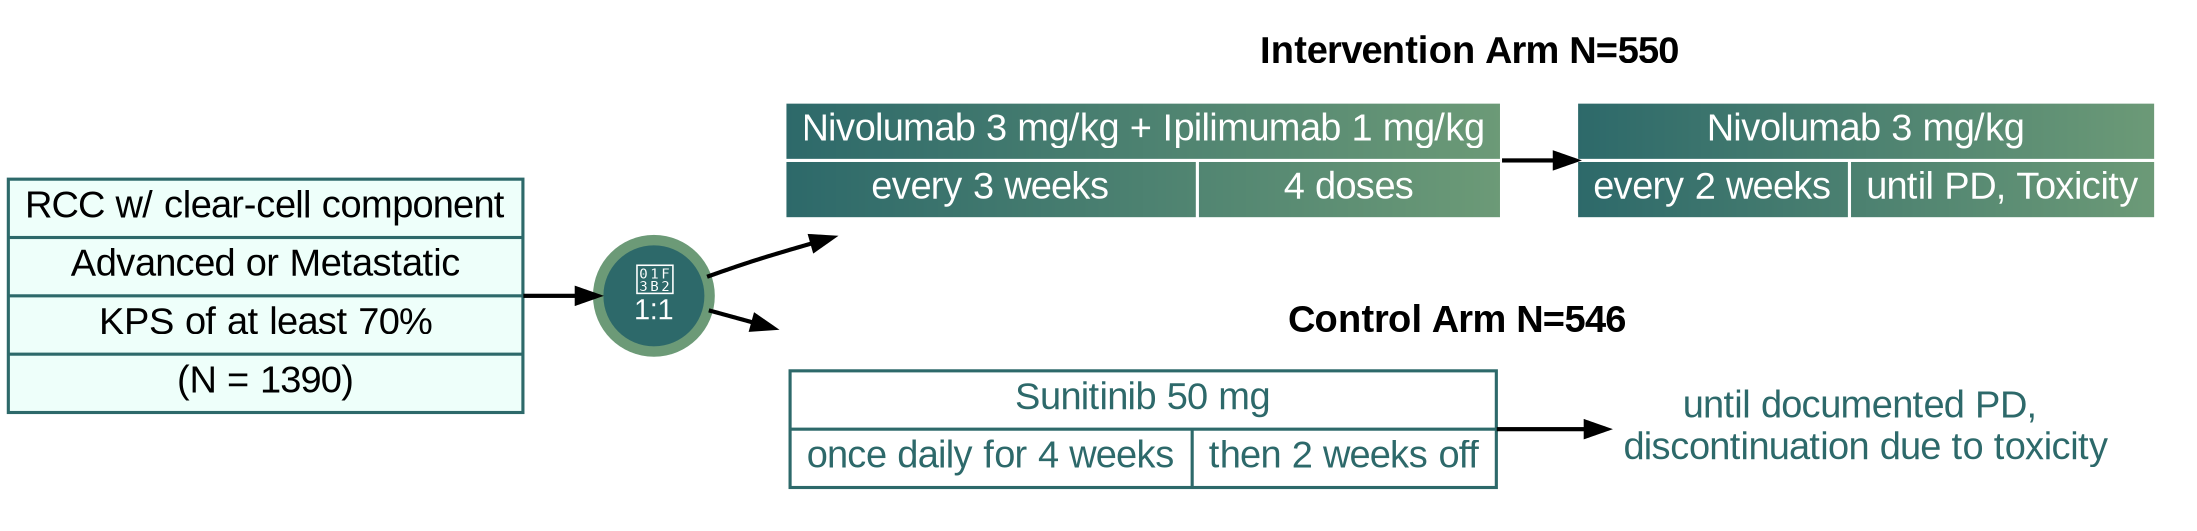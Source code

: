 digraph {
  compound = true;
  graph[nodesep = 1; rankdir = "LR"; labelloc = "b"; color = black;
        fontsize = "18pt"; //
                           // splines = ortho; //
        // fontname = "Inter-Bold"; //
        fontname = "Arial Black";
        lp = 5;
      // labeljust = l;
      // label = "CheckMate 214"; // ___
      ];
  node[color = "#2d696a"; penwidth = 1.5; fontsize = "18pt"; shape = record;
       fontname = "Arial"; // fontname="Inter-Medium"
  ];
  edge[color = black; penwidth = 2];
  // background[                             //
  //     color = "white"; fontsize = "20pt"; //
  //     label = "Stratification by
  //     \nnodal status, tumor size,
  //     \ncarboplatin schedule "
  // ];
  {
    population[ // ___
      shape = "record", // group = "group_1",
      fillcolor="#eefffaff", style="filled",
      label= // ━━━━━━━━━━━━━━━━━━━━━━━━━━━━━━━━━━━━━━━━━━━━━━━━━━┓
        " <f0> RCC w/ clear-cell component
        | Advanced or Metastatic
        | KPS of at least 70%
        | (N = 1390)
    "] // ━━━━━━━━━━━━━━━━━━━━━━━━━━━━━━━━━━━━━━━━━━━━━━━━━━━━━━━━┛
  };
  method[shape = circle; fillcolor = "#2d696a"; penwidth = 5; color = "#6c9a77";
         fontcolor = "#ffffff"; style = "filled"; fontsize = "14pt"; // ___
         label = "🎲\n1:1";                                          // ___
  ];
  subgraph cluster_armA {
    label = "Intervention Arm N=550";
    labelloc = "t";
    color = white;
    // fontcolor = "#2d696a";
    node[color = white; fillcolor = "#2d696a:#6c9a77"; style = "filled";
         fontcolor = "#ffffff";
    ];
    { intervention[ // ___
        shape = "record", // group = "group_1",
        label= // ━━━━━━━━━━━━━━━━━━━━━━━━━━━━━━━━━━━━━━━━━━━━━━━━━━┓
          " <f0> Nivolumab 3 mg/kg + Ipilimumab 1 mg/kg
          | {every 3 weeks | 4 doses}
      "] // ━━━━━━━━━━━━━━━━━━━━━━━━━━━━━━━━━━━━━━━━━━━━━━━━━━━━━━━━┛
    };
    { intervention_2[ // ___
        shape = "record", // group = "group_1",
        label= // ━━━━━━━━━━━━━━━━━━━━━━━━━━━━━━━━━━━━━━━━━━━━━━━━━━┓
          " <f0> Nivolumab 3 mg/kg
          | {every 2 weeks | until PD, Toxicity}
      "] // ━━━━━━━━━━━━━━━━━━━━━━━━━━━━━━━━━━━━━━━━━━━━━━━━━━━━━━━━┛
    };
    intervention->intervention_2;
    // Nivolumab 3 mg/kg combined with Ipilimumab 1 mg/kg solutions
    // intravenously every 3 weeks for 4 doses then Nivolumab 3 mg/kg solutions
    // intravenously every 2 weeks until documented disease progression,
    // discontinuation due to toxicity, withdrawal of consent or the study ends
  }
  subgraph cluster_armB {
    label = "Control Arm N=546";
    labelloc = "t";
    color = white;
    // fontcolor = "#2d696a";
    node[color = "#2d696a:#6c9a77", fillcolor = white, style = "filled",
         fontcolor = "#2d696a:#6c9a77",
    ];
    { control[ // ___
        shape = "record", // group = "1",
        label= // ━━━━━━━━━━━━━━━━━━━━━━━━━━━━━━━━━━━━━━━━━━━━━━━━━━┓
          " <f0> Sunitinib 50 mg
          | { <f1> once daily for 4 weeks | <f2> then 2 weeks off }
      "] // ━━━━━━━━━━━━━━━━━━━━━━━━━━━━━━━━━━━━━━━━━━━━━━━━━━━━━━━━┛
    };
    {control_2[       // ___
        shape = none, // group = "1",
        label =       //
        "until documented PD, \ndiscontinuation due to toxicity"]};
    // surgery2[label = "Surgery"];
    control->control_2;
  };
  population->method method
      ->intervention[ltail = cluster_armA lhead = cluster_armA];
  method->control[ltail = cluster_armB lhead = cluster_armB];
}

